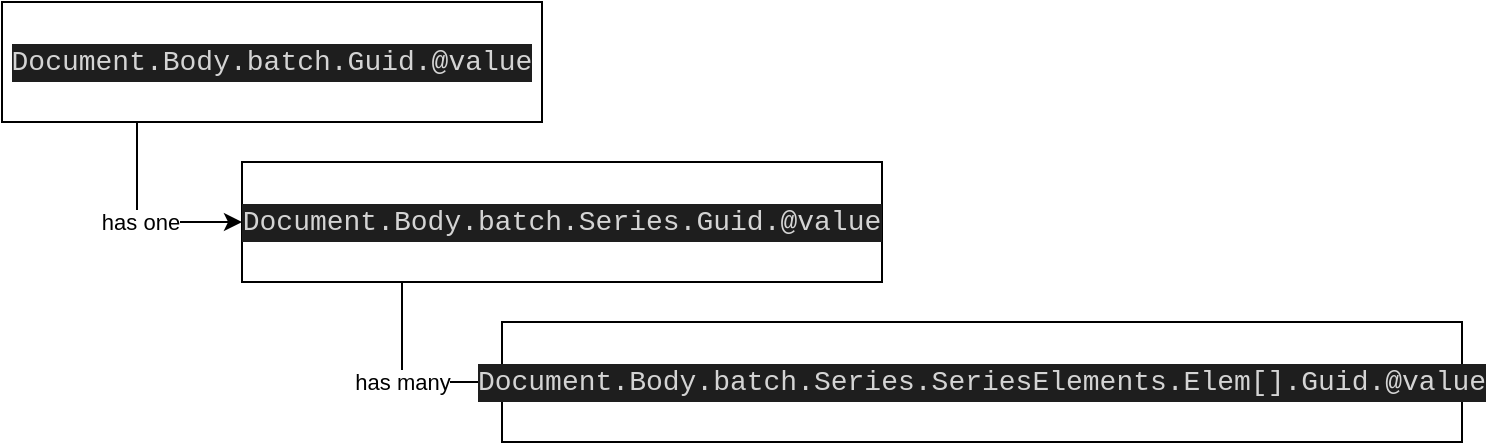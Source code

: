 <mxfile version="19.0.0" type="device"><diagram id="mxnq36ehPLvU5reGAoU4" name="GUID-relations"><mxGraphModel dx="1354" dy="832" grid="1" gridSize="10" guides="1" tooltips="1" connect="1" arrows="1" fold="1" page="1" pageScale="1" pageWidth="827" pageHeight="1169" math="0" shadow="0"><root><mxCell id="0"/><mxCell id="1" parent="0"/><mxCell id="T4G2bWXNYAGPYNyr0T1B-7" value="has one" style="edgeStyle=orthogonalEdgeStyle;rounded=0;orthogonalLoop=1;jettySize=auto;html=1;exitX=0.25;exitY=1;exitDx=0;exitDy=0;entryX=0;entryY=0.5;entryDx=0;entryDy=0;" edge="1" parent="1" source="T4G2bWXNYAGPYNyr0T1B-1" target="T4G2bWXNYAGPYNyr0T1B-3"><mxGeometry relative="1" as="geometry"/></mxCell><mxCell id="T4G2bWXNYAGPYNyr0T1B-1" value="&lt;div style=&quot;color: rgb(212, 212, 212); background-color: rgb(30, 30, 30); font-family: Consolas, &amp;quot;Courier New&amp;quot;, monospace; font-size: 14px; line-height: 19px;&quot;&gt;Document.Body.batch.Guid.@value&lt;/div&gt;" style="rounded=0;whiteSpace=wrap;html=1;" vertex="1" parent="1"><mxGeometry x="40" y="140" width="270" height="60" as="geometry"/></mxCell><mxCell id="T4G2bWXNYAGPYNyr0T1B-8" value="has many" style="edgeStyle=orthogonalEdgeStyle;rounded=0;orthogonalLoop=1;jettySize=auto;html=1;exitX=0.25;exitY=1;exitDx=0;exitDy=0;entryX=0;entryY=0.5;entryDx=0;entryDy=0;" edge="1" parent="1" source="T4G2bWXNYAGPYNyr0T1B-3" target="T4G2bWXNYAGPYNyr0T1B-5"><mxGeometry relative="1" as="geometry"/></mxCell><mxCell id="T4G2bWXNYAGPYNyr0T1B-3" value="&lt;div style=&quot;color: rgb(212, 212, 212); background-color: rgb(30, 30, 30); font-family: Consolas, &amp;quot;Courier New&amp;quot;, monospace; font-size: 14px; line-height: 19px;&quot;&gt;Document.Body.batch.Series.Guid.@value &lt;/div&gt;" style="rounded=0;whiteSpace=wrap;html=1;" vertex="1" parent="1"><mxGeometry x="160" y="220" width="320" height="60" as="geometry"/></mxCell><mxCell id="T4G2bWXNYAGPYNyr0T1B-5" value="&lt;div style=&quot;color: rgb(212, 212, 212); background-color: rgb(30, 30, 30); font-family: Consolas, &amp;quot;Courier New&amp;quot;, monospace; font-size: 14px; line-height: 19px;&quot;&gt;Document.Body.batch.Series.SeriesElements.Elem[].Guid.@value&lt;/div&gt;" style="rounded=0;whiteSpace=wrap;html=1;" vertex="1" parent="1"><mxGeometry x="290" y="300" width="480" height="60" as="geometry"/></mxCell></root></mxGraphModel></diagram></mxfile>